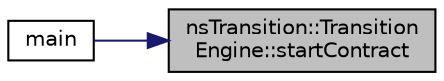 digraph "nsTransition::TransitionEngine::startContract"
{
 // LATEX_PDF_SIZE
  edge [fontname="Helvetica",fontsize="10",labelfontname="Helvetica",labelfontsize="10"];
  node [fontname="Helvetica",fontsize="10",shape=record];
  rankdir="RL";
  Node1 [label="nsTransition::Transition\lEngine::startContract",height=0.2,width=0.4,color="black", fillcolor="grey75", style="filled", fontcolor="black",tooltip="Démarre un contrat."];
  Node1 -> Node2 [dir="back",color="midnightblue",fontsize="10",style="solid",fontname="Helvetica"];
  Node2 [label="main",height=0.2,width=0.4,color="black", fillcolor="white", style="filled",URL="$_min_g_l2_2examples_205-_transition_2main_8cpp.html#ae66f6b31b5ad750f1fe042a706a4e3d4",tooltip=" "];
}
